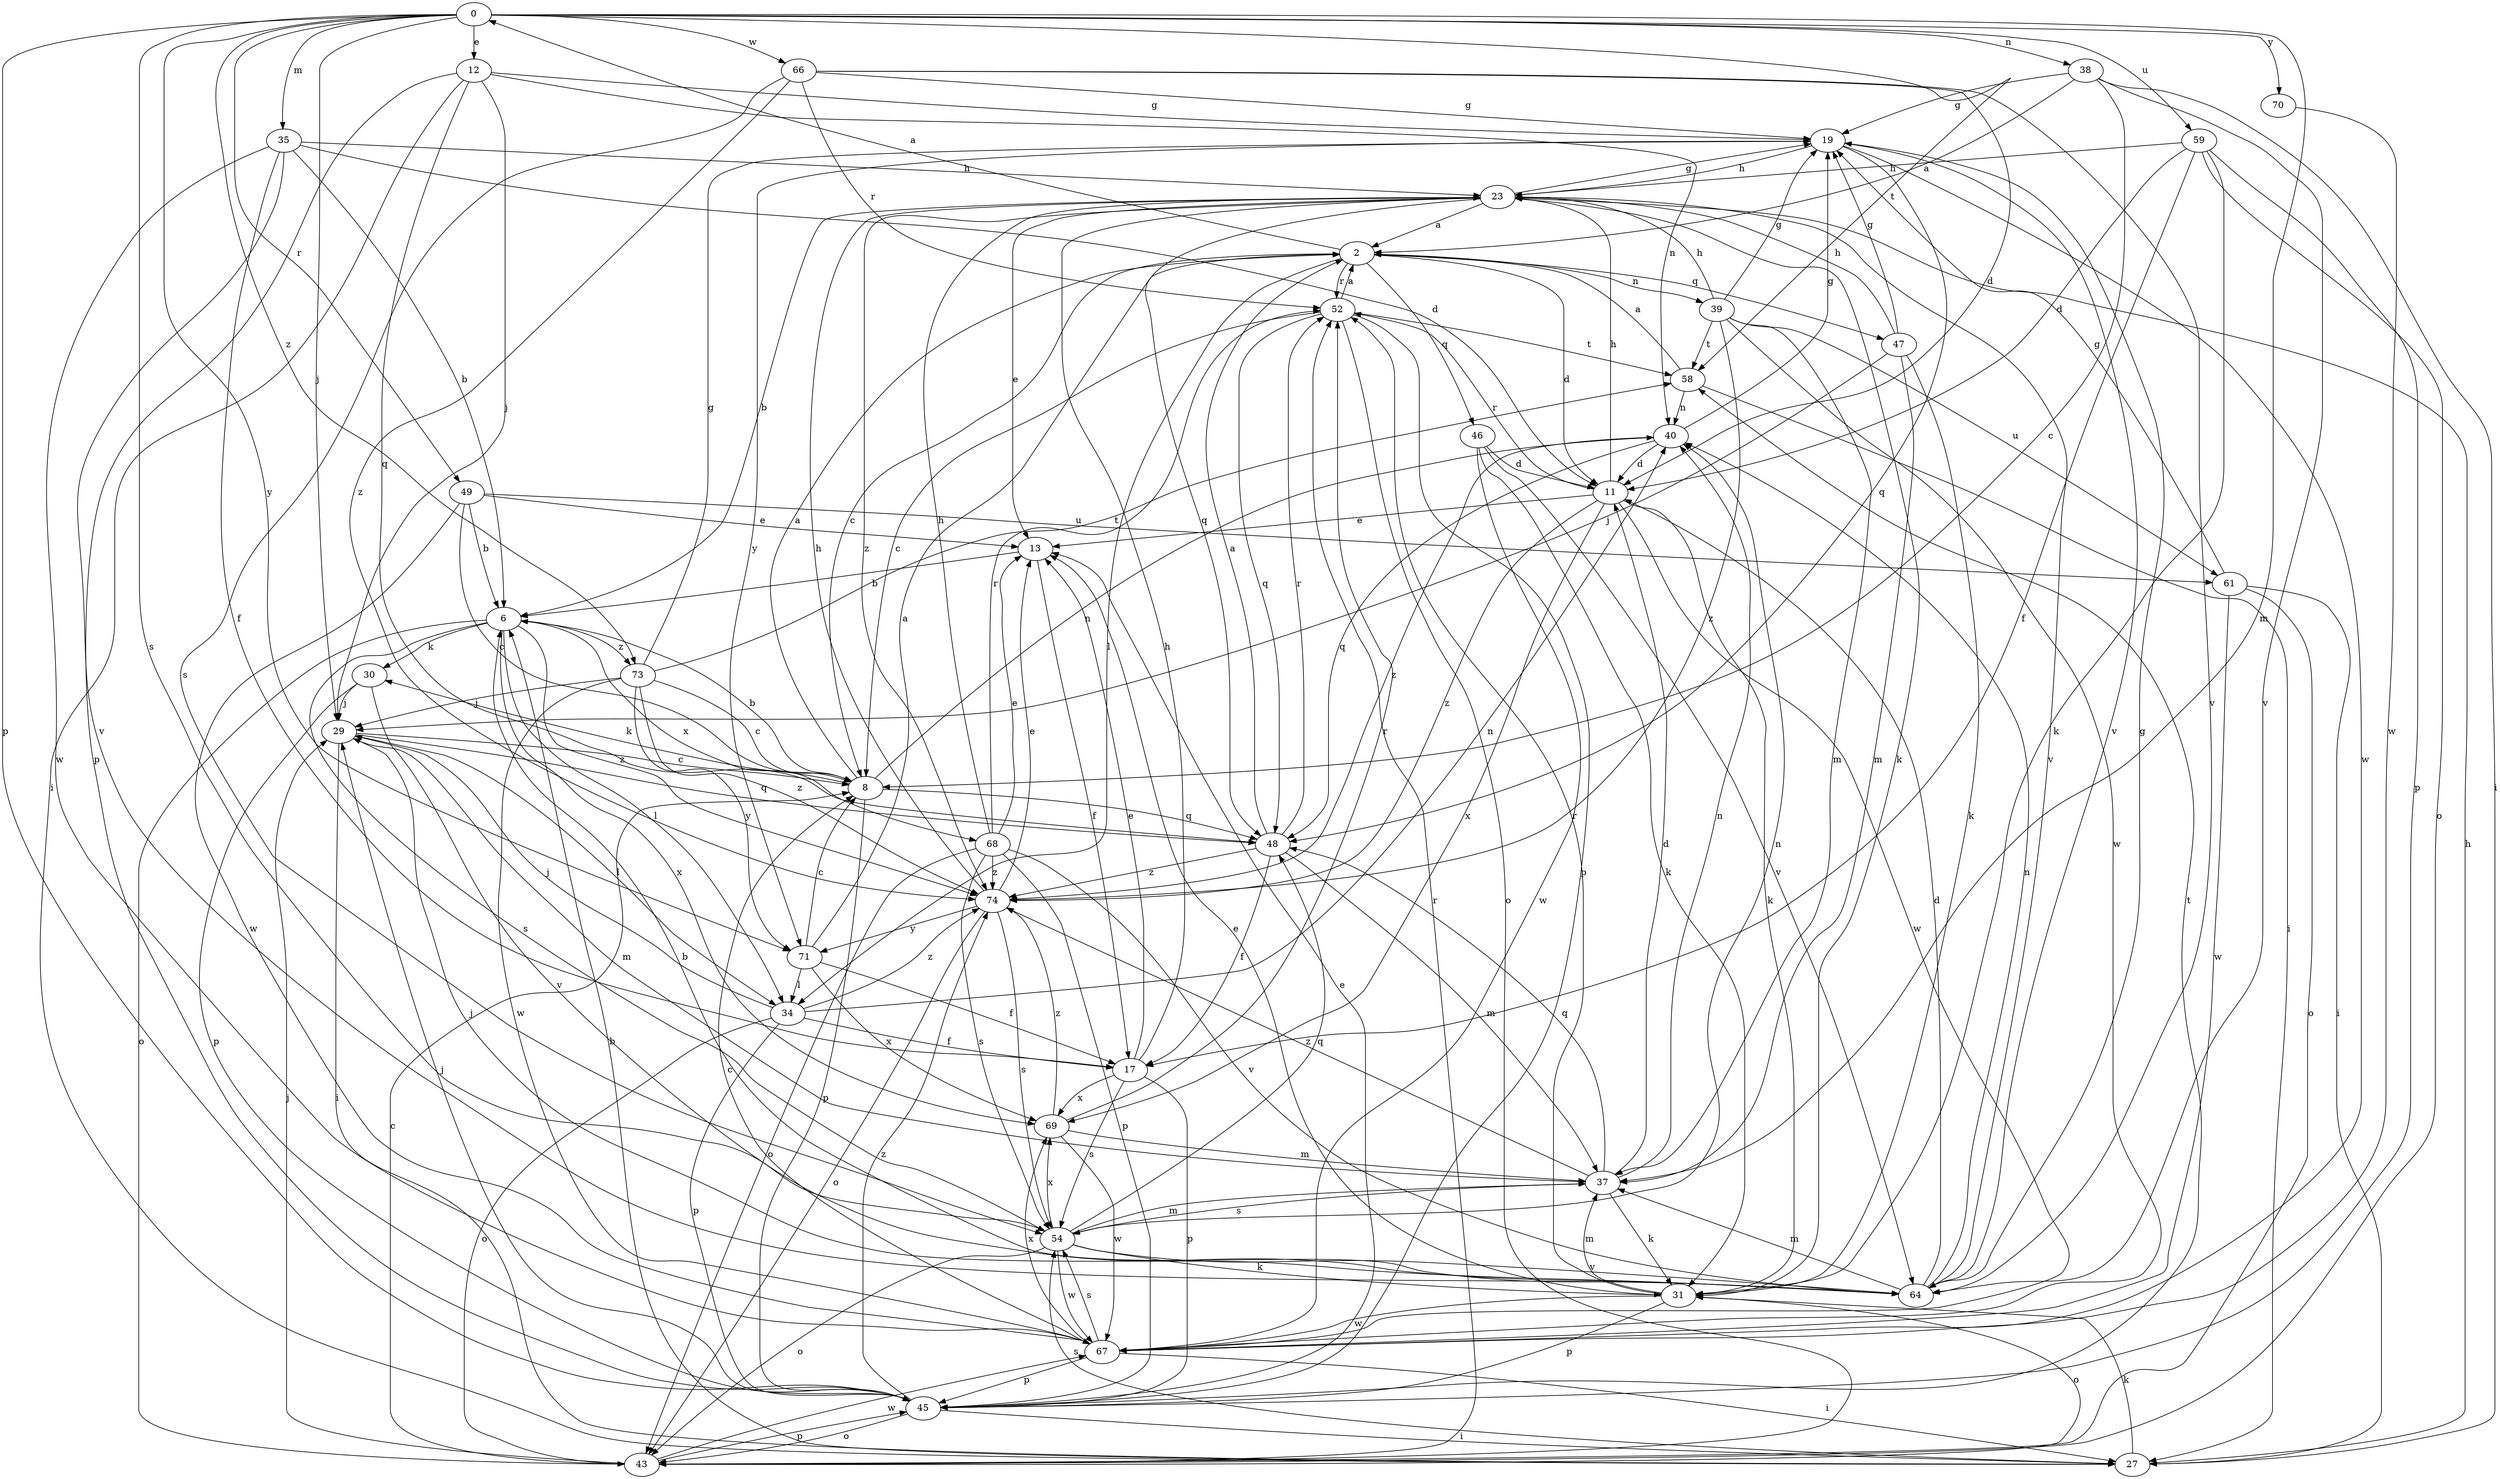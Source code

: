 strict digraph  {
0;
2;
6;
8;
11;
12;
13;
17;
19;
23;
27;
29;
30;
31;
34;
35;
37;
38;
39;
40;
43;
45;
46;
47;
48;
49;
52;
54;
58;
59;
61;
64;
66;
67;
68;
69;
70;
71;
73;
74;
0 -> 12  [label=e];
0 -> 29  [label=j];
0 -> 35  [label=m];
0 -> 37  [label=m];
0 -> 38  [label=n];
0 -> 45  [label=p];
0 -> 49  [label=r];
0 -> 54  [label=s];
0 -> 58  [label=t];
0 -> 59  [label=u];
0 -> 66  [label=w];
0 -> 70  [label=y];
0 -> 71  [label=y];
0 -> 73  [label=z];
2 -> 0  [label=a];
2 -> 8  [label=c];
2 -> 11  [label=d];
2 -> 34  [label=l];
2 -> 39  [label=n];
2 -> 46  [label=q];
2 -> 47  [label=q];
2 -> 52  [label=r];
6 -> 30  [label=k];
6 -> 34  [label=l];
6 -> 43  [label=o];
6 -> 54  [label=s];
6 -> 68  [label=x];
6 -> 69  [label=x];
6 -> 73  [label=z];
6 -> 74  [label=z];
8 -> 2  [label=a];
8 -> 6  [label=b];
8 -> 30  [label=k];
8 -> 40  [label=n];
8 -> 45  [label=p];
8 -> 48  [label=q];
11 -> 13  [label=e];
11 -> 23  [label=h];
11 -> 31  [label=k];
11 -> 52  [label=r];
11 -> 67  [label=w];
11 -> 69  [label=x];
11 -> 74  [label=z];
12 -> 19  [label=g];
12 -> 27  [label=i];
12 -> 29  [label=j];
12 -> 40  [label=n];
12 -> 45  [label=p];
12 -> 48  [label=q];
13 -> 6  [label=b];
13 -> 17  [label=f];
17 -> 13  [label=e];
17 -> 23  [label=h];
17 -> 45  [label=p];
17 -> 54  [label=s];
17 -> 69  [label=x];
19 -> 23  [label=h];
19 -> 48  [label=q];
19 -> 64  [label=v];
19 -> 67  [label=w];
19 -> 71  [label=y];
23 -> 2  [label=a];
23 -> 6  [label=b];
23 -> 13  [label=e];
23 -> 19  [label=g];
23 -> 31  [label=k];
23 -> 48  [label=q];
23 -> 64  [label=v];
23 -> 74  [label=z];
27 -> 6  [label=b];
27 -> 23  [label=h];
27 -> 31  [label=k];
27 -> 54  [label=s];
29 -> 8  [label=c];
29 -> 27  [label=i];
29 -> 34  [label=l];
29 -> 37  [label=m];
29 -> 48  [label=q];
30 -> 29  [label=j];
30 -> 45  [label=p];
30 -> 64  [label=v];
31 -> 13  [label=e];
31 -> 37  [label=m];
31 -> 43  [label=o];
31 -> 45  [label=p];
31 -> 52  [label=r];
31 -> 67  [label=w];
34 -> 17  [label=f];
34 -> 29  [label=j];
34 -> 40  [label=n];
34 -> 43  [label=o];
34 -> 45  [label=p];
34 -> 74  [label=z];
35 -> 6  [label=b];
35 -> 11  [label=d];
35 -> 17  [label=f];
35 -> 23  [label=h];
35 -> 64  [label=v];
35 -> 67  [label=w];
37 -> 11  [label=d];
37 -> 31  [label=k];
37 -> 40  [label=n];
37 -> 48  [label=q];
37 -> 54  [label=s];
37 -> 74  [label=z];
38 -> 2  [label=a];
38 -> 8  [label=c];
38 -> 19  [label=g];
38 -> 27  [label=i];
38 -> 64  [label=v];
39 -> 19  [label=g];
39 -> 23  [label=h];
39 -> 37  [label=m];
39 -> 58  [label=t];
39 -> 61  [label=u];
39 -> 67  [label=w];
39 -> 74  [label=z];
40 -> 11  [label=d];
40 -> 19  [label=g];
40 -> 48  [label=q];
40 -> 74  [label=z];
43 -> 8  [label=c];
43 -> 29  [label=j];
43 -> 45  [label=p];
43 -> 52  [label=r];
43 -> 67  [label=w];
45 -> 13  [label=e];
45 -> 27  [label=i];
45 -> 29  [label=j];
45 -> 43  [label=o];
45 -> 58  [label=t];
45 -> 74  [label=z];
46 -> 11  [label=d];
46 -> 31  [label=k];
46 -> 64  [label=v];
46 -> 67  [label=w];
47 -> 19  [label=g];
47 -> 23  [label=h];
47 -> 29  [label=j];
47 -> 31  [label=k];
47 -> 37  [label=m];
48 -> 2  [label=a];
48 -> 17  [label=f];
48 -> 37  [label=m];
48 -> 52  [label=r];
48 -> 74  [label=z];
49 -> 6  [label=b];
49 -> 8  [label=c];
49 -> 13  [label=e];
49 -> 61  [label=u];
49 -> 67  [label=w];
52 -> 2  [label=a];
52 -> 8  [label=c];
52 -> 43  [label=o];
52 -> 45  [label=p];
52 -> 48  [label=q];
52 -> 58  [label=t];
54 -> 31  [label=k];
54 -> 37  [label=m];
54 -> 40  [label=n];
54 -> 43  [label=o];
54 -> 48  [label=q];
54 -> 64  [label=v];
54 -> 67  [label=w];
54 -> 69  [label=x];
58 -> 2  [label=a];
58 -> 27  [label=i];
58 -> 40  [label=n];
59 -> 11  [label=d];
59 -> 17  [label=f];
59 -> 23  [label=h];
59 -> 31  [label=k];
59 -> 43  [label=o];
59 -> 45  [label=p];
61 -> 19  [label=g];
61 -> 27  [label=i];
61 -> 43  [label=o];
61 -> 67  [label=w];
64 -> 6  [label=b];
64 -> 11  [label=d];
64 -> 19  [label=g];
64 -> 29  [label=j];
64 -> 37  [label=m];
64 -> 40  [label=n];
66 -> 11  [label=d];
66 -> 19  [label=g];
66 -> 52  [label=r];
66 -> 54  [label=s];
66 -> 64  [label=v];
66 -> 74  [label=z];
67 -> 8  [label=c];
67 -> 27  [label=i];
67 -> 45  [label=p];
67 -> 54  [label=s];
67 -> 69  [label=x];
68 -> 13  [label=e];
68 -> 23  [label=h];
68 -> 43  [label=o];
68 -> 45  [label=p];
68 -> 52  [label=r];
68 -> 54  [label=s];
68 -> 64  [label=v];
68 -> 74  [label=z];
69 -> 37  [label=m];
69 -> 52  [label=r];
69 -> 67  [label=w];
69 -> 74  [label=z];
70 -> 67  [label=w];
71 -> 2  [label=a];
71 -> 8  [label=c];
71 -> 17  [label=f];
71 -> 34  [label=l];
71 -> 69  [label=x];
73 -> 8  [label=c];
73 -> 19  [label=g];
73 -> 29  [label=j];
73 -> 58  [label=t];
73 -> 67  [label=w];
73 -> 71  [label=y];
73 -> 74  [label=z];
74 -> 13  [label=e];
74 -> 23  [label=h];
74 -> 43  [label=o];
74 -> 54  [label=s];
74 -> 71  [label=y];
}
